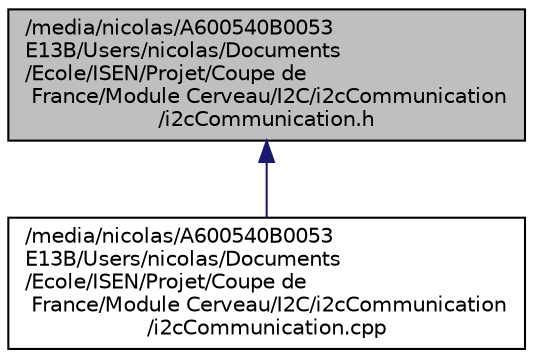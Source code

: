 digraph "/media/nicolas/A600540B0053E13B/Users/nicolas/Documents/Ecole/ISEN/Projet/Coupe de France/Module Cerveau/I2C/i2cCommunication/i2cCommunication.h"
{
  edge [fontname="Helvetica",fontsize="10",labelfontname="Helvetica",labelfontsize="10"];
  node [fontname="Helvetica",fontsize="10",shape=record];
  Node1 [label="/media/nicolas/A600540B0053\lE13B/Users/nicolas/Documents\l/Ecole/ISEN/Projet/Coupe de\l France/Module Cerveau/I2C/i2cCommunication\l/i2cCommunication.h",height=0.2,width=0.4,color="black", fillcolor="grey75", style="filled" fontcolor="black"];
  Node1 -> Node2 [dir="back",color="midnightblue",fontsize="10",style="solid",fontname="Helvetica"];
  Node2 [label="/media/nicolas/A600540B0053\lE13B/Users/nicolas/Documents\l/Ecole/ISEN/Projet/Coupe de\l France/Module Cerveau/I2C/i2cCommunication\l/i2cCommunication.cpp",height=0.2,width=0.4,color="black", fillcolor="white", style="filled",URL="$_module_01_cerveau_2_i2_c_2i2c_communication_2i2c_communication_8cpp.html"];
}
